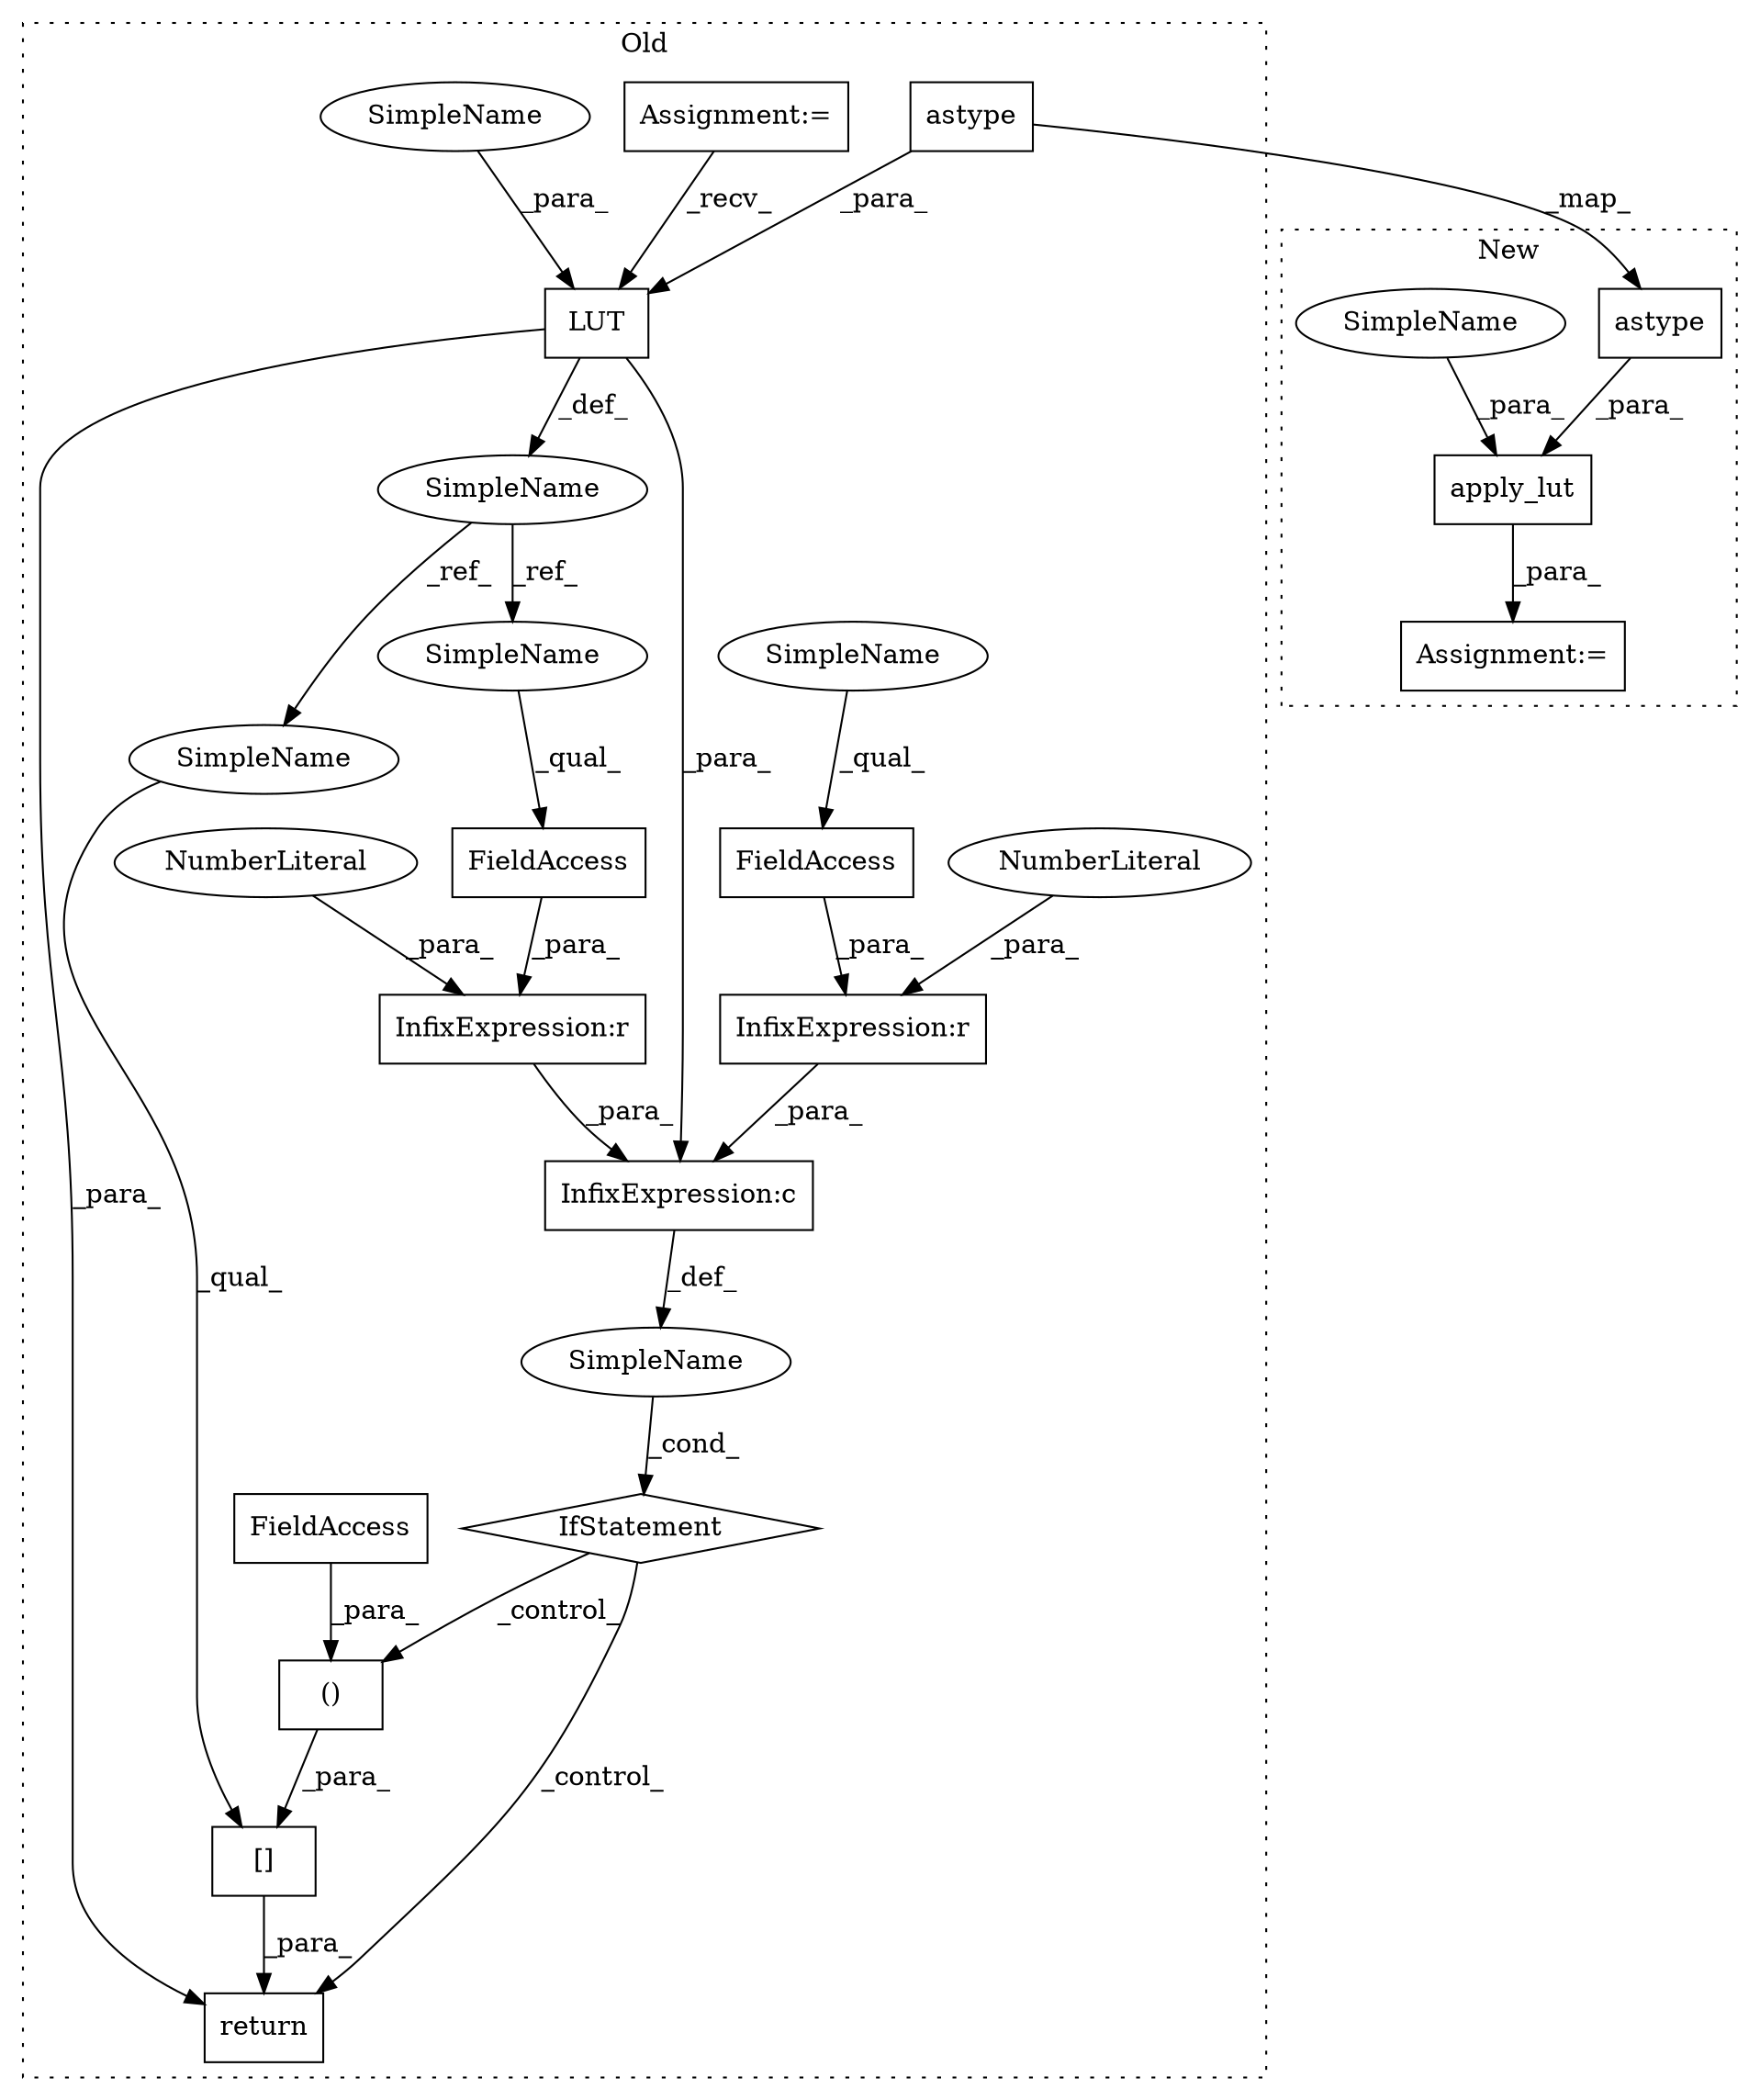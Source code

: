 digraph G {
subgraph cluster0 {
1 [label="()" a="106" s="6932" l="36" shape="box"];
3 [label="[]" a="2" s="6915,6968" l="17,2" shape="box"];
4 [label="InfixExpression:r" a="27" s="6867" l="4" shape="box"];
5 [label="InfixExpression:r" a="27" s="6890" l="4" shape="box"];
6 [label="NumberLiteral" a="34" s="6871" l="1" shape="ellipse"];
7 [label="NumberLiteral" a="34" s="6894" l="1" shape="ellipse"];
8 [label="InfixExpression:c" a="27" s="6873" l="4" shape="box"];
9 [label="SimpleName" a="42" s="6770" l="7" shape="ellipse"];
10 [label="FieldAccess" a="22" s="6878" l="12" shape="box"];
11 [label="FieldAccess" a="22" s="6859" l="8" shape="box"];
12 [label="LUT" a="32" s="6782,6845" l="4,1" shape="box"];
14 [label="astype" a="32" s="6828,6844" l="7,1" shape="box"];
15 [label="FieldAccess" a="22" s="6955" l="13" shape="box"];
16 [label="SimpleName" a="42" s="" l="" shape="ellipse"];
17 [label="IfStatement" a="25" s="6854,6896" l="4,2" shape="diamond"];
19 [label="Assignment:=" a="7" s="6325" l="3" shape="box"];
20 [label="return" a="41" s="6908" l="7" shape="box"];
21 [label="SimpleName" a="42" s="6915" l="7" shape="ellipse"];
22 [label="SimpleName" a="42" s="6878" l="7" shape="ellipse"];
23 [label="SimpleName" a="42" s="6859" l="3" shape="ellipse"];
24 [label="SimpleName" a="42" s="6786" l="3" shape="ellipse"];
label = "Old";
style="dotted";
}
subgraph cluster1 {
2 [label="apply_lut" a="32" s="6474,6493" l="10,1" shape="box"];
13 [label="astype" a="32" s="6434,6450" l="7,1" shape="box"];
18 [label="Assignment:=" a="7" s="6466" l="1" shape="box"];
25 [label="SimpleName" a="42" s="6484" l="3" shape="ellipse"];
label = "New";
style="dotted";
}
1 -> 3 [label="_para_"];
2 -> 18 [label="_para_"];
3 -> 20 [label="_para_"];
4 -> 8 [label="_para_"];
5 -> 8 [label="_para_"];
6 -> 4 [label="_para_"];
7 -> 5 [label="_para_"];
8 -> 16 [label="_def_"];
9 -> 22 [label="_ref_"];
9 -> 21 [label="_ref_"];
10 -> 5 [label="_para_"];
11 -> 4 [label="_para_"];
12 -> 8 [label="_para_"];
12 -> 9 [label="_def_"];
12 -> 20 [label="_para_"];
13 -> 2 [label="_para_"];
14 -> 13 [label="_map_"];
14 -> 12 [label="_para_"];
15 -> 1 [label="_para_"];
16 -> 17 [label="_cond_"];
17 -> 20 [label="_control_"];
17 -> 1 [label="_control_"];
19 -> 12 [label="_recv_"];
21 -> 3 [label="_qual_"];
22 -> 10 [label="_qual_"];
23 -> 11 [label="_qual_"];
24 -> 12 [label="_para_"];
25 -> 2 [label="_para_"];
}